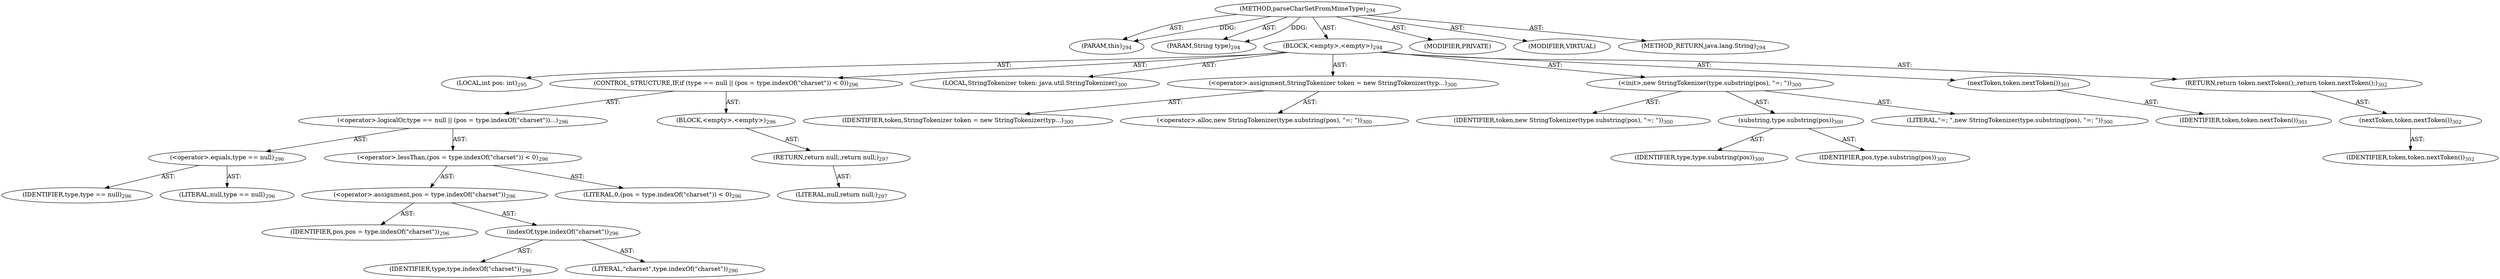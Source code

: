 digraph "parseCharSetFromMimeType" {  
"111669149706" [label = <(METHOD,parseCharSetFromMimeType)<SUB>294</SUB>> ]
"115964117006" [label = <(PARAM,this)<SUB>294</SUB>> ]
"115964117007" [label = <(PARAM,String type)<SUB>294</SUB>> ]
"25769803821" [label = <(BLOCK,&lt;empty&gt;,&lt;empty&gt;)<SUB>294</SUB>> ]
"94489280542" [label = <(LOCAL,int pos: int)<SUB>295</SUB>> ]
"47244640280" [label = <(CONTROL_STRUCTURE,IF,if (type == null || (pos = type.indexOf(&quot;charset&quot;)) &lt; 0))<SUB>296</SUB>> ]
"30064771312" [label = <(&lt;operator&gt;.logicalOr,type == null || (pos = type.indexOf(&quot;charset&quot;))...)<SUB>296</SUB>> ]
"30064771313" [label = <(&lt;operator&gt;.equals,type == null)<SUB>296</SUB>> ]
"68719476944" [label = <(IDENTIFIER,type,type == null)<SUB>296</SUB>> ]
"90194313262" [label = <(LITERAL,null,type == null)<SUB>296</SUB>> ]
"30064771314" [label = <(&lt;operator&gt;.lessThan,(pos = type.indexOf(&quot;charset&quot;)) &lt; 0)<SUB>296</SUB>> ]
"30064771315" [label = <(&lt;operator&gt;.assignment,pos = type.indexOf(&quot;charset&quot;))<SUB>296</SUB>> ]
"68719476945" [label = <(IDENTIFIER,pos,pos = type.indexOf(&quot;charset&quot;))<SUB>296</SUB>> ]
"30064771316" [label = <(indexOf,type.indexOf(&quot;charset&quot;))<SUB>296</SUB>> ]
"68719476946" [label = <(IDENTIFIER,type,type.indexOf(&quot;charset&quot;))<SUB>296</SUB>> ]
"90194313263" [label = <(LITERAL,&quot;charset&quot;,type.indexOf(&quot;charset&quot;))<SUB>296</SUB>> ]
"90194313264" [label = <(LITERAL,0,(pos = type.indexOf(&quot;charset&quot;)) &lt; 0)<SUB>296</SUB>> ]
"25769803822" [label = <(BLOCK,&lt;empty&gt;,&lt;empty&gt;)<SUB>296</SUB>> ]
"146028888071" [label = <(RETURN,return null;,return null;)<SUB>297</SUB>> ]
"90194313265" [label = <(LITERAL,null,return null;)<SUB>297</SUB>> ]
"94489280543" [label = <(LOCAL,StringTokenizer token: java.util.StringTokenizer)<SUB>300</SUB>> ]
"30064771317" [label = <(&lt;operator&gt;.assignment,StringTokenizer token = new StringTokenizer(typ...)<SUB>300</SUB>> ]
"68719476947" [label = <(IDENTIFIER,token,StringTokenizer token = new StringTokenizer(typ...)<SUB>300</SUB>> ]
"30064771318" [label = <(&lt;operator&gt;.alloc,new StringTokenizer(type.substring(pos), &quot;=; &quot;))<SUB>300</SUB>> ]
"30064771319" [label = <(&lt;init&gt;,new StringTokenizer(type.substring(pos), &quot;=; &quot;))<SUB>300</SUB>> ]
"68719476948" [label = <(IDENTIFIER,token,new StringTokenizer(type.substring(pos), &quot;=; &quot;))<SUB>300</SUB>> ]
"30064771320" [label = <(substring,type.substring(pos))<SUB>300</SUB>> ]
"68719476949" [label = <(IDENTIFIER,type,type.substring(pos))<SUB>300</SUB>> ]
"68719476950" [label = <(IDENTIFIER,pos,type.substring(pos))<SUB>300</SUB>> ]
"90194313266" [label = <(LITERAL,&quot;=; &quot;,new StringTokenizer(type.substring(pos), &quot;=; &quot;))<SUB>300</SUB>> ]
"30064771321" [label = <(nextToken,token.nextToken())<SUB>301</SUB>> ]
"68719476951" [label = <(IDENTIFIER,token,token.nextToken())<SUB>301</SUB>> ]
"146028888072" [label = <(RETURN,return token.nextToken();,return token.nextToken();)<SUB>302</SUB>> ]
"30064771322" [label = <(nextToken,token.nextToken())<SUB>302</SUB>> ]
"68719476952" [label = <(IDENTIFIER,token,token.nextToken())<SUB>302</SUB>> ]
"133143986202" [label = <(MODIFIER,PRIVATE)> ]
"133143986203" [label = <(MODIFIER,VIRTUAL)> ]
"128849018890" [label = <(METHOD_RETURN,java.lang.String)<SUB>294</SUB>> ]
  "111669149706" -> "115964117006"  [ label = "AST: "] 
  "111669149706" -> "115964117007"  [ label = "AST: "] 
  "111669149706" -> "25769803821"  [ label = "AST: "] 
  "111669149706" -> "133143986202"  [ label = "AST: "] 
  "111669149706" -> "133143986203"  [ label = "AST: "] 
  "111669149706" -> "128849018890"  [ label = "AST: "] 
  "25769803821" -> "94489280542"  [ label = "AST: "] 
  "25769803821" -> "47244640280"  [ label = "AST: "] 
  "25769803821" -> "94489280543"  [ label = "AST: "] 
  "25769803821" -> "30064771317"  [ label = "AST: "] 
  "25769803821" -> "30064771319"  [ label = "AST: "] 
  "25769803821" -> "30064771321"  [ label = "AST: "] 
  "25769803821" -> "146028888072"  [ label = "AST: "] 
  "47244640280" -> "30064771312"  [ label = "AST: "] 
  "47244640280" -> "25769803822"  [ label = "AST: "] 
  "30064771312" -> "30064771313"  [ label = "AST: "] 
  "30064771312" -> "30064771314"  [ label = "AST: "] 
  "30064771313" -> "68719476944"  [ label = "AST: "] 
  "30064771313" -> "90194313262"  [ label = "AST: "] 
  "30064771314" -> "30064771315"  [ label = "AST: "] 
  "30064771314" -> "90194313264"  [ label = "AST: "] 
  "30064771315" -> "68719476945"  [ label = "AST: "] 
  "30064771315" -> "30064771316"  [ label = "AST: "] 
  "30064771316" -> "68719476946"  [ label = "AST: "] 
  "30064771316" -> "90194313263"  [ label = "AST: "] 
  "25769803822" -> "146028888071"  [ label = "AST: "] 
  "146028888071" -> "90194313265"  [ label = "AST: "] 
  "30064771317" -> "68719476947"  [ label = "AST: "] 
  "30064771317" -> "30064771318"  [ label = "AST: "] 
  "30064771319" -> "68719476948"  [ label = "AST: "] 
  "30064771319" -> "30064771320"  [ label = "AST: "] 
  "30064771319" -> "90194313266"  [ label = "AST: "] 
  "30064771320" -> "68719476949"  [ label = "AST: "] 
  "30064771320" -> "68719476950"  [ label = "AST: "] 
  "30064771321" -> "68719476951"  [ label = "AST: "] 
  "146028888072" -> "30064771322"  [ label = "AST: "] 
  "30064771322" -> "68719476952"  [ label = "AST: "] 
  "111669149706" -> "115964117006"  [ label = "DDG: "] 
  "111669149706" -> "115964117007"  [ label = "DDG: "] 
}
